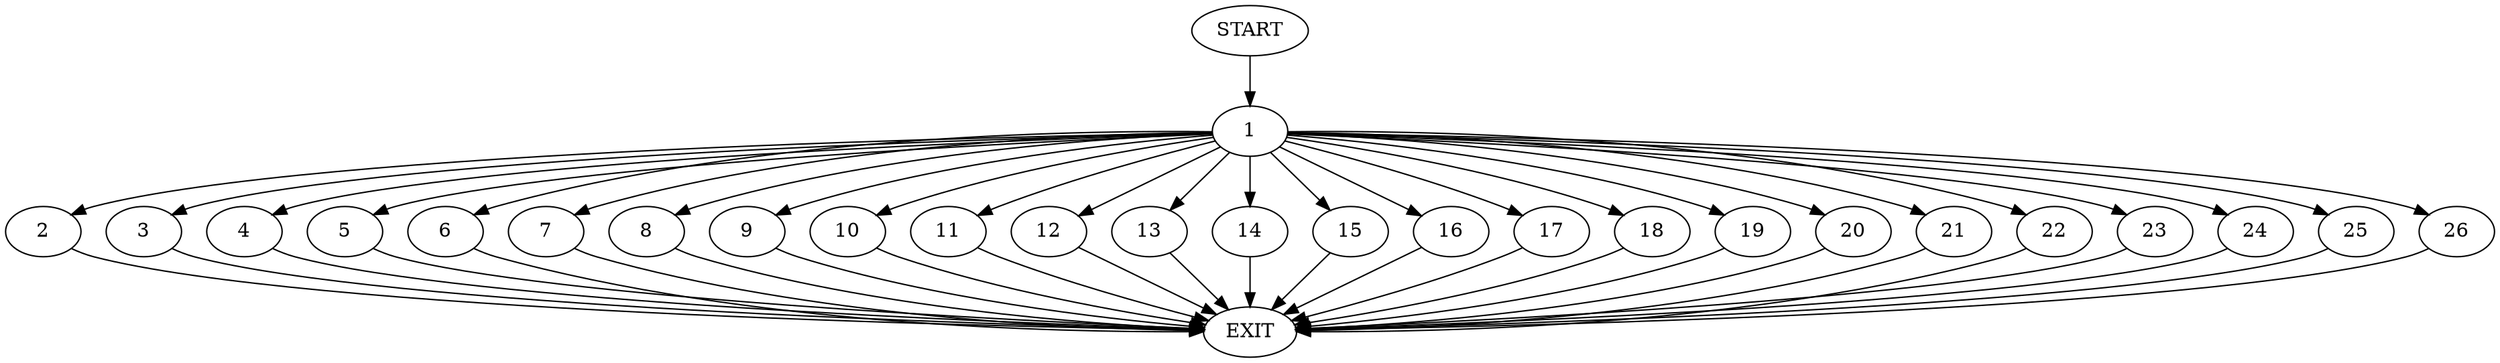 digraph {
0 [label="START"]
27 [label="EXIT"]
0 -> 1
1 -> 2
1 -> 3
1 -> 4
1 -> 5
1 -> 6
1 -> 7
1 -> 8
1 -> 9
1 -> 10
1 -> 11
1 -> 12
1 -> 13
1 -> 14
1 -> 15
1 -> 16
1 -> 17
1 -> 18
1 -> 19
1 -> 20
1 -> 21
1 -> 22
1 -> 23
1 -> 24
1 -> 25
1 -> 26
8 -> 27
9 -> 27
22 -> 27
10 -> 27
23 -> 27
19 -> 27
4 -> 27
7 -> 27
3 -> 27
14 -> 27
2 -> 27
25 -> 27
20 -> 27
16 -> 27
11 -> 27
13 -> 27
5 -> 27
12 -> 27
24 -> 27
15 -> 27
21 -> 27
6 -> 27
17 -> 27
26 -> 27
18 -> 27
}
